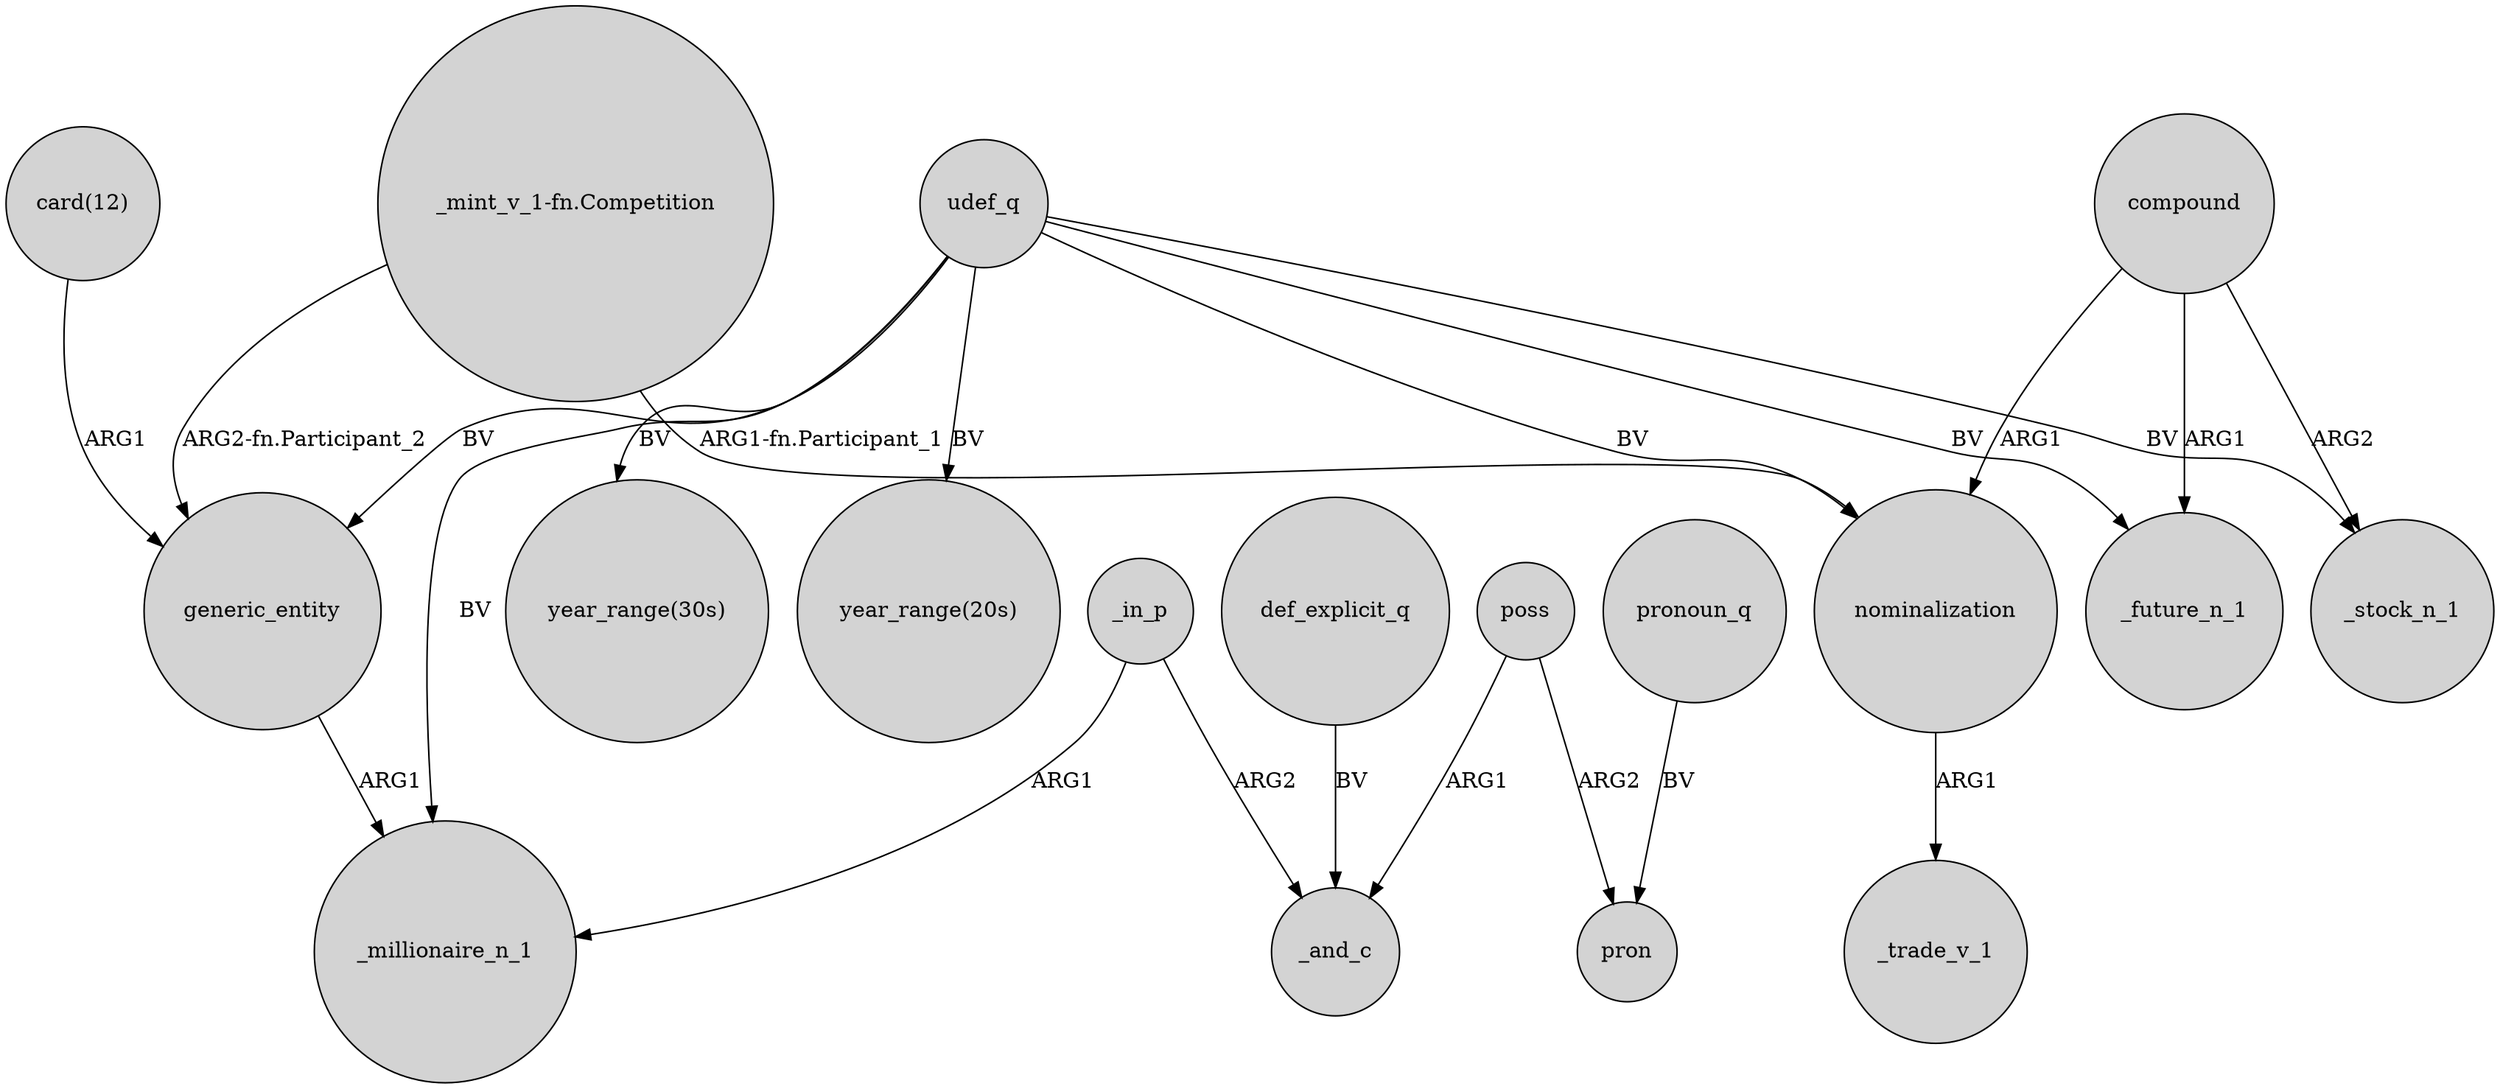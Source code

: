 digraph {
	node [shape=circle style=filled]
	udef_q -> "year_range(20s)" [label=BV]
	_in_p -> _and_c [label=ARG2]
	_in_p -> _millionaire_n_1 [label=ARG1]
	udef_q -> nominalization [label=BV]
	compound -> _future_n_1 [label=ARG1]
	udef_q -> _future_n_1 [label=BV]
	udef_q -> generic_entity [label=BV]
	def_explicit_q -> _and_c [label=BV]
	pronoun_q -> pron [label=BV]
	compound -> nominalization [label=ARG1]
	udef_q -> _stock_n_1 [label=BV]
	generic_entity -> _millionaire_n_1 [label=ARG1]
	poss -> pron [label=ARG2]
	udef_q -> "year_range(30s)" [label=BV]
	poss -> _and_c [label=ARG1]
	compound -> _stock_n_1 [label=ARG2]
	"_mint_v_1-fn.Competition" -> nominalization [label="ARG1-fn.Participant_1"]
	"_mint_v_1-fn.Competition" -> generic_entity [label="ARG2-fn.Participant_2"]
	"card(12)" -> generic_entity [label=ARG1]
	udef_q -> _millionaire_n_1 [label=BV]
	nominalization -> _trade_v_1 [label=ARG1]
}
